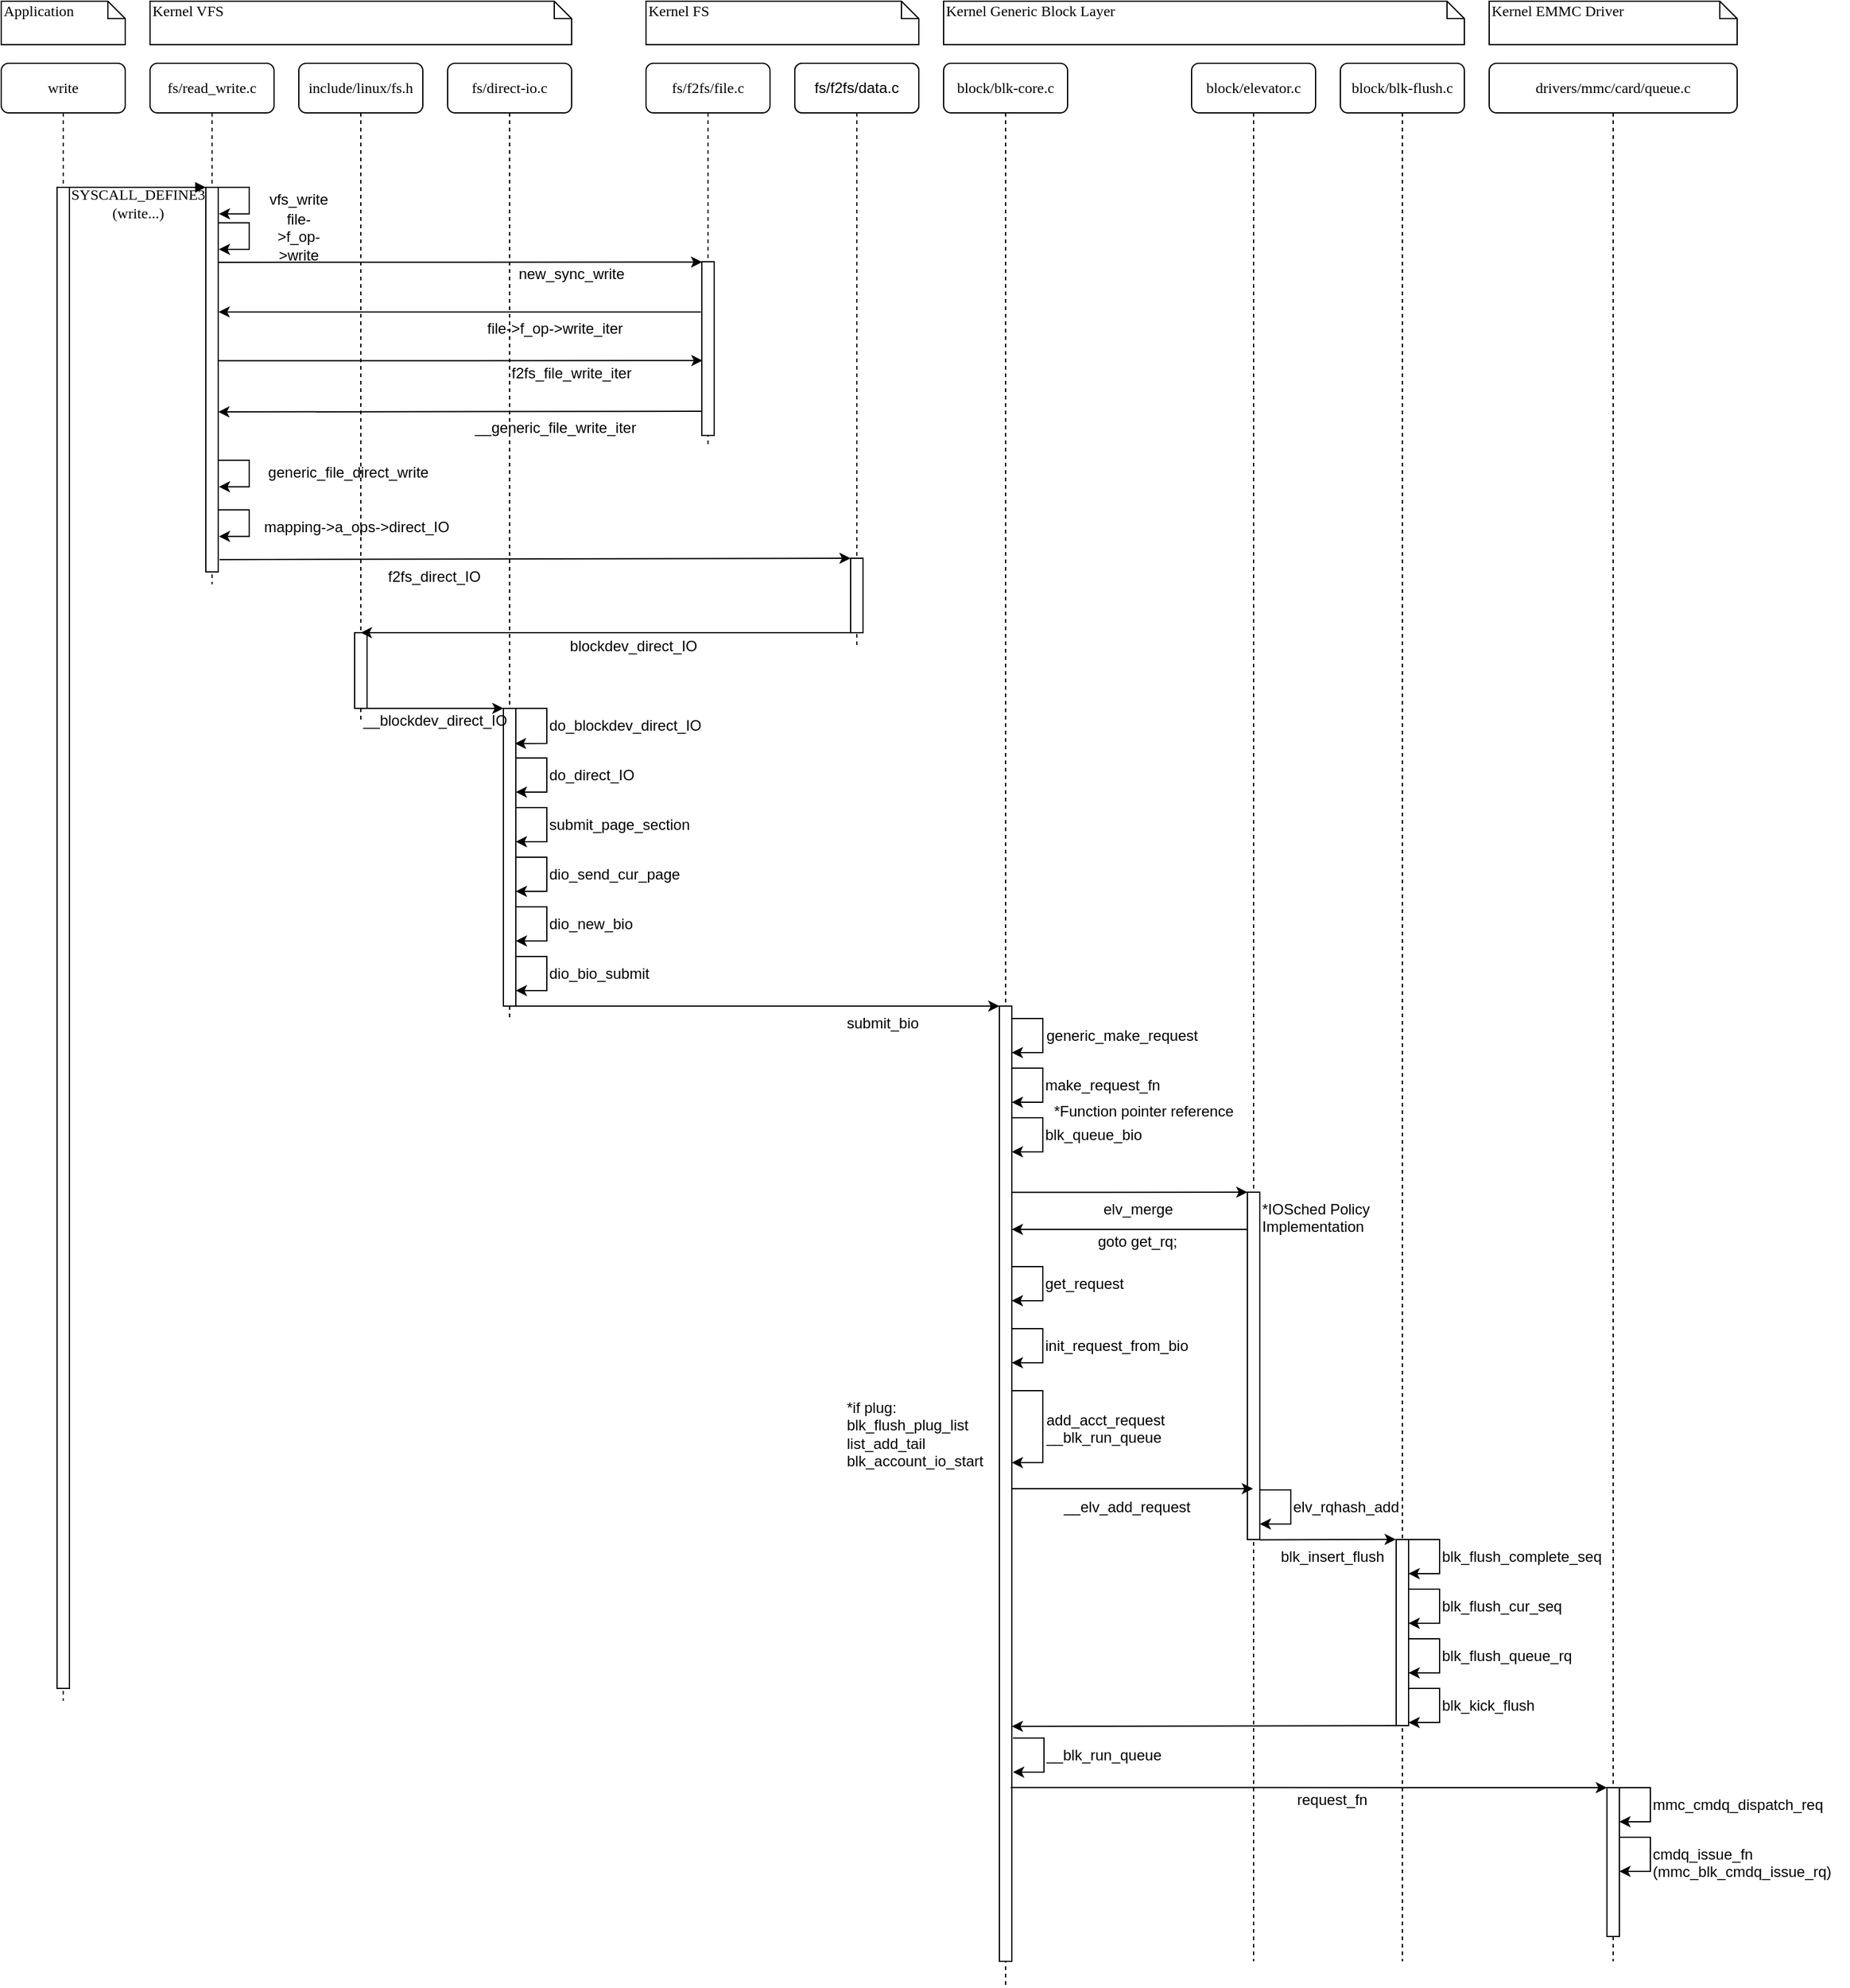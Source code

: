 <mxfile version="12.6.5" type="device"><diagram name="Page-1" id="13e1069c-82ec-6db2-03f1-153e76fe0fe0"><mxGraphModel dx="569" dy="312" grid="1" gridSize="10" guides="1" tooltips="1" connect="1" arrows="1" fold="1" page="1" pageScale="1" pageWidth="1100" pageHeight="850" background="#ffffff" math="0" shadow="0"><root><mxCell id="0"/><mxCell id="1" parent="0"/><mxCell id="7baba1c4bc27f4b0-2" value="fs/read_write.c" style="shape=umlLifeline;perimeter=lifelinePerimeter;whiteSpace=wrap;html=1;container=1;collapsible=0;recursiveResize=0;outlineConnect=0;rounded=1;shadow=0;comic=0;labelBackgroundColor=none;strokeWidth=1;fontFamily=Verdana;fontSize=12;align=center;" parent="1" vertex="1"><mxGeometry x="160" y="90" width="100" height="420" as="geometry"/></mxCell><mxCell id="7baba1c4bc27f4b0-3" value="fs/f2fs/file.c" style="shape=umlLifeline;perimeter=lifelinePerimeter;whiteSpace=wrap;html=1;container=1;collapsible=0;recursiveResize=0;outlineConnect=0;rounded=1;shadow=0;comic=0;labelBackgroundColor=none;strokeWidth=1;fontFamily=Verdana;fontSize=12;align=center;" parent="1" vertex="1"><mxGeometry x="560" y="90" width="100" height="310" as="geometry"/></mxCell><mxCell id="7baba1c4bc27f4b0-13" value="" style="html=1;points=[];perimeter=orthogonalPerimeter;rounded=0;shadow=0;comic=0;labelBackgroundColor=none;strokeWidth=1;fontFamily=Verdana;fontSize=12;align=center;" parent="7baba1c4bc27f4b0-3" vertex="1"><mxGeometry x="45" y="160" width="10" height="140" as="geometry"/></mxCell><mxCell id="7baba1c4bc27f4b0-5" value="include/linux/fs.h" style="shape=umlLifeline;perimeter=lifelinePerimeter;whiteSpace=wrap;html=1;container=1;collapsible=0;recursiveResize=0;outlineConnect=0;rounded=1;shadow=0;comic=0;labelBackgroundColor=none;strokeWidth=1;fontFamily=Verdana;fontSize=12;align=center;" parent="1" vertex="1"><mxGeometry x="280" y="90" width="100" height="530" as="geometry"/></mxCell><mxCell id="0Uf66mlIZBDruTXCFfP_-31" value="" style="rounded=0;whiteSpace=wrap;html=1;" parent="7baba1c4bc27f4b0-5" vertex="1"><mxGeometry x="45" y="459" width="10" height="61" as="geometry"/></mxCell><mxCell id="0Uf66mlIZBDruTXCFfP_-17" value="generic_file_direct_write" style="text;html=1;strokeColor=none;fillColor=none;align=center;verticalAlign=middle;whiteSpace=wrap;rounded=0;" parent="7baba1c4bc27f4b0-5" vertex="1"><mxGeometry x="20" y="320" width="40" height="20" as="geometry"/></mxCell><mxCell id="7baba1c4bc27f4b0-8" value="write" style="shape=umlLifeline;perimeter=lifelinePerimeter;whiteSpace=wrap;html=1;container=1;collapsible=0;recursiveResize=0;outlineConnect=0;rounded=1;shadow=0;comic=0;labelBackgroundColor=none;strokeWidth=1;fontFamily=Verdana;fontSize=12;align=center;" parent="1" vertex="1"><mxGeometry x="40" y="90" width="100" height="1320" as="geometry"/></mxCell><mxCell id="7baba1c4bc27f4b0-9" value="" style="html=1;points=[];perimeter=orthogonalPerimeter;rounded=0;shadow=0;comic=0;labelBackgroundColor=none;strokeWidth=1;fontFamily=Verdana;fontSize=12;align=center;" parent="7baba1c4bc27f4b0-8" vertex="1"><mxGeometry x="45" y="100" width="10" height="1210" as="geometry"/></mxCell><mxCell id="7baba1c4bc27f4b0-11" value="&lt;div&gt;SYSCALL_DEFINE3&lt;/div&gt;&lt;div&gt;(write...)&lt;/div&gt;" style="html=1;verticalAlign=bottom;endArrow=block;entryX=0;entryY=0;labelBackgroundColor=none;fontFamily=Verdana;fontSize=12;edgeStyle=elbowEdgeStyle;elbow=vertical;entryDx=0;entryDy=0;" parent="1" source="7baba1c4bc27f4b0-9" target="0Uf66mlIZBDruTXCFfP_-111" edge="1"><mxGeometry y="-30" relative="1" as="geometry"><mxPoint x="220" y="190" as="sourcePoint"/><mxPoint x="285" y="180" as="targetPoint"/><mxPoint as="offset"/></mxGeometry></mxCell><mxCell id="7baba1c4bc27f4b0-40" value="Application" style="shape=note;whiteSpace=wrap;html=1;size=14;verticalAlign=top;align=left;spacingTop=-6;rounded=0;shadow=0;comic=0;labelBackgroundColor=none;strokeWidth=1;fontFamily=Verdana;fontSize=12" parent="1" vertex="1"><mxGeometry x="40" y="40" width="100" height="35" as="geometry"/></mxCell><mxCell id="7baba1c4bc27f4b0-41" value="Kernel VFS" style="shape=note;whiteSpace=wrap;html=1;size=14;verticalAlign=top;align=left;spacingTop=-6;rounded=0;shadow=0;comic=0;labelBackgroundColor=none;strokeWidth=1;fontFamily=Verdana;fontSize=12" parent="1" vertex="1"><mxGeometry x="160" y="40" width="340" height="35" as="geometry"/></mxCell><mxCell id="7baba1c4bc27f4b0-42" value="Kernel FS" style="shape=note;whiteSpace=wrap;html=1;size=14;verticalAlign=top;align=left;spacingTop=-6;rounded=0;shadow=0;comic=0;labelBackgroundColor=none;strokeWidth=1;fontFamily=Verdana;fontSize=12" parent="1" vertex="1"><mxGeometry x="560" y="40" width="220" height="35" as="geometry"/></mxCell><mxCell id="0Uf66mlIZBDruTXCFfP_-3" value="vfs_write" style="text;html=1;strokeColor=none;fillColor=none;align=center;verticalAlign=middle;whiteSpace=wrap;rounded=0;" parent="1" vertex="1"><mxGeometry x="260" y="190" width="40" height="20" as="geometry"/></mxCell><mxCell id="0Uf66mlIZBDruTXCFfP_-5" value="file-&amp;gt;f_op-&amp;gt;write" style="text;html=1;strokeColor=none;fillColor=none;align=center;verticalAlign=middle;whiteSpace=wrap;rounded=0;" parent="1" vertex="1"><mxGeometry x="260" y="220" width="40" height="20" as="geometry"/></mxCell><mxCell id="0Uf66mlIZBDruTXCFfP_-6" value="" style="endArrow=classic;html=1;exitX=0.917;exitY=0.195;exitDx=0;exitDy=0;exitPerimeter=0;entryX=0.028;entryY=0.002;entryDx=0;entryDy=0;entryPerimeter=0;" parent="1" source="0Uf66mlIZBDruTXCFfP_-111" target="7baba1c4bc27f4b0-13" edge="1"><mxGeometry width="50" height="50" relative="1" as="geometry"><mxPoint x="210" y="250" as="sourcePoint"/><mxPoint x="600" y="250" as="targetPoint"/></mxGeometry></mxCell><mxCell id="0Uf66mlIZBDruTXCFfP_-7" value="new_sync_write" style="text;html=1;strokeColor=none;fillColor=none;align=center;verticalAlign=middle;whiteSpace=wrap;rounded=0;" parent="1" vertex="1"><mxGeometry x="480" y="250" width="40" height="20" as="geometry"/></mxCell><mxCell id="0Uf66mlIZBDruTXCFfP_-11" value="file-&gt;f_op-&gt;write_iter" style="text;html=1;" parent="1" vertex="1"><mxGeometry x="430" y="290" width="140" height="30" as="geometry"/></mxCell><mxCell id="0Uf66mlIZBDruTXCFfP_-12" value="" style="endArrow=classic;html=1;exitX=0.889;exitY=0.451;exitDx=0;exitDy=0;exitPerimeter=0;entryX=0.056;entryY=0.569;entryDx=0;entryDy=0;entryPerimeter=0;" parent="1" source="0Uf66mlIZBDruTXCFfP_-111" target="7baba1c4bc27f4b0-13" edge="1"><mxGeometry width="50" height="50" relative="1" as="geometry"><mxPoint x="209.5" y="330.02" as="sourcePoint"/><mxPoint x="600" y="330" as="targetPoint"/></mxGeometry></mxCell><mxCell id="0Uf66mlIZBDruTXCFfP_-13" value="f2fs_file_write_iter" style="text;html=1;strokeColor=none;fillColor=none;align=center;verticalAlign=middle;whiteSpace=wrap;rounded=0;" parent="1" vertex="1"><mxGeometry x="480" y="330" width="40" height="20" as="geometry"/></mxCell><mxCell id="0Uf66mlIZBDruTXCFfP_-14" value="" style="endArrow=classic;html=1;entryX=1;entryY=0.584;entryDx=0;entryDy=0;entryPerimeter=0;exitX=0.028;exitY=0.861;exitDx=0;exitDy=0;exitPerimeter=0;" parent="1" source="7baba1c4bc27f4b0-13" target="0Uf66mlIZBDruTXCFfP_-111" edge="1"><mxGeometry width="50" height="50" relative="1" as="geometry"><mxPoint x="600" y="371" as="sourcePoint"/><mxPoint x="210" y="369.09" as="targetPoint"/></mxGeometry></mxCell><mxCell id="0Uf66mlIZBDruTXCFfP_-16" value="__generic_file_write_iter" style="text;html=1;" parent="1" vertex="1"><mxGeometry x="420" y="370" width="160" height="30" as="geometry"/></mxCell><mxCell id="0Uf66mlIZBDruTXCFfP_-21" value="mapping-&gt;a_ops-&gt;direct_IO" style="text;html=1;" parent="1" vertex="1"><mxGeometry x="250" y="450" width="180" height="30" as="geometry"/></mxCell><mxCell id="0Uf66mlIZBDruTXCFfP_-22" value="" style="endArrow=classic;html=1;exitX=1.1;exitY=0.968;exitDx=0;exitDy=0;exitPerimeter=0;entryX=0;entryY=0;entryDx=0;entryDy=0;" parent="1" target="0Uf66mlIZBDruTXCFfP_-74" edge="1"><mxGeometry width="50" height="50" relative="1" as="geometry"><mxPoint x="216" y="490.08" as="sourcePoint"/><mxPoint x="920" y="490" as="targetPoint"/></mxGeometry></mxCell><mxCell id="0Uf66mlIZBDruTXCFfP_-26" value="f2fs_direct_IO" style="text;html=1;" parent="1" vertex="1"><mxGeometry x="350" y="490" width="100" height="30" as="geometry"/></mxCell><mxCell id="0Uf66mlIZBDruTXCFfP_-32" value="" style="endArrow=classic;html=1;exitX=0.5;exitY=1;exitDx=0;exitDy=0;" parent="1" source="0Uf66mlIZBDruTXCFfP_-74" target="7baba1c4bc27f4b0-5" edge="1"><mxGeometry width="50" height="50" relative="1" as="geometry"><mxPoint x="900" y="590" as="sourcePoint"/><mxPoint x="500" y="340" as="targetPoint"/></mxGeometry></mxCell><mxCell id="0Uf66mlIZBDruTXCFfP_-33" value="blockdev_direct_IO" style="text;html=1;strokeColor=none;fillColor=none;align=center;verticalAlign=middle;whiteSpace=wrap;rounded=0;" parent="1" vertex="1"><mxGeometry x="530" y="550" width="40" height="20" as="geometry"/></mxCell><mxCell id="0Uf66mlIZBDruTXCFfP_-39" value="fs/direct-io.c" style="shape=umlLifeline;perimeter=lifelinePerimeter;whiteSpace=wrap;html=1;container=1;collapsible=0;recursiveResize=0;outlineConnect=0;rounded=1;shadow=0;comic=0;labelBackgroundColor=none;strokeWidth=1;fontFamily=Verdana;fontSize=12;align=center;" parent="1" vertex="1"><mxGeometry x="400" y="90" width="100" height="770" as="geometry"/></mxCell><mxCell id="0Uf66mlIZBDruTXCFfP_-40" value="" style="rounded=0;whiteSpace=wrap;html=1;" parent="0Uf66mlIZBDruTXCFfP_-39" vertex="1"><mxGeometry x="45" y="520" width="10" height="240" as="geometry"/></mxCell><mxCell id="0Uf66mlIZBDruTXCFfP_-53" style="edgeStyle=orthogonalEdgeStyle;rounded=0;orthogonalLoop=1;jettySize=auto;html=1;exitX=1;exitY=0;exitDx=0;exitDy=0;entryX=0.93;entryY=0.118;entryDx=0;entryDy=0;entryPerimeter=0;" parent="0Uf66mlIZBDruTXCFfP_-39" source="0Uf66mlIZBDruTXCFfP_-40" target="0Uf66mlIZBDruTXCFfP_-40" edge="1"><mxGeometry relative="1" as="geometry"><mxPoint x="70" y="548" as="targetPoint"/><Array as="points"><mxPoint x="80" y="520"/><mxPoint x="80" y="548"/></Array></mxGeometry></mxCell><mxCell id="0Uf66mlIZBDruTXCFfP_-41" style="edgeStyle=orthogonalEdgeStyle;rounded=0;orthogonalLoop=1;jettySize=auto;html=1;exitX=1;exitY=1;exitDx=0;exitDy=0;entryX=0;entryY=0;entryDx=0;entryDy=0;" parent="1" source="0Uf66mlIZBDruTXCFfP_-31" target="0Uf66mlIZBDruTXCFfP_-40" edge="1"><mxGeometry relative="1" as="geometry"><Array as="points"><mxPoint x="370" y="610"/><mxPoint x="370" y="610"/></Array></mxGeometry></mxCell><mxCell id="0Uf66mlIZBDruTXCFfP_-42" value="__blockdev_direct_IO" style="text;html=1;strokeColor=none;fillColor=none;align=center;verticalAlign=middle;whiteSpace=wrap;rounded=0;" parent="1" vertex="1"><mxGeometry x="370" y="610" width="40" height="20" as="geometry"/></mxCell><mxCell id="0Uf66mlIZBDruTXCFfP_-48" value="do_blockdev_direct_IO" style="text;html=1;" parent="1" vertex="1"><mxGeometry x="480" y="610" width="150" height="30" as="geometry"/></mxCell><mxCell id="0Uf66mlIZBDruTXCFfP_-54" style="edgeStyle=orthogonalEdgeStyle;rounded=0;orthogonalLoop=1;jettySize=auto;html=1;exitX=1;exitY=0;exitDx=0;exitDy=0;entryX=1;entryY=0.25;entryDx=0;entryDy=0;" parent="1" edge="1"><mxGeometry relative="1" as="geometry"><mxPoint x="455" y="650" as="sourcePoint"/><mxPoint x="455" y="677.5" as="targetPoint"/><Array as="points"><mxPoint x="480" y="650"/><mxPoint x="480" y="678"/></Array></mxGeometry></mxCell><mxCell id="0Uf66mlIZBDruTXCFfP_-55" value="do_direct_IO" style="text;html=1;" parent="1" vertex="1"><mxGeometry x="480" y="650" width="100" height="30" as="geometry"/></mxCell><mxCell id="0Uf66mlIZBDruTXCFfP_-56" value="submit_page_section" style="text;html=1;" parent="1" vertex="1"><mxGeometry x="480" y="690" width="140" height="30" as="geometry"/></mxCell><mxCell id="0Uf66mlIZBDruTXCFfP_-57" style="edgeStyle=orthogonalEdgeStyle;rounded=0;orthogonalLoop=1;jettySize=auto;html=1;exitX=1;exitY=0;exitDx=0;exitDy=0;entryX=1;entryY=0.25;entryDx=0;entryDy=0;" parent="1" edge="1"><mxGeometry relative="1" as="geometry"><mxPoint x="455" y="690" as="sourcePoint"/><mxPoint x="455" y="717.5" as="targetPoint"/><Array as="points"><mxPoint x="480" y="690"/><mxPoint x="480" y="718"/></Array></mxGeometry></mxCell><mxCell id="0Uf66mlIZBDruTXCFfP_-61" value="dio_send_cur_page" style="text;html=1;" parent="1" vertex="1"><mxGeometry x="480" y="730" width="140" height="30" as="geometry"/></mxCell><mxCell id="0Uf66mlIZBDruTXCFfP_-62" style="edgeStyle=orthogonalEdgeStyle;rounded=0;orthogonalLoop=1;jettySize=auto;html=1;exitX=1;exitY=0;exitDx=0;exitDy=0;entryX=1;entryY=0.25;entryDx=0;entryDy=0;" parent="1" edge="1"><mxGeometry relative="1" as="geometry"><mxPoint x="455" y="730" as="sourcePoint"/><mxPoint x="455" y="757.5" as="targetPoint"/><Array as="points"><mxPoint x="480" y="730"/><mxPoint x="480" y="758"/></Array></mxGeometry></mxCell><mxCell id="0Uf66mlIZBDruTXCFfP_-64" value="dio_new_bio" style="text;html=1;" parent="1" vertex="1"><mxGeometry x="480" y="770" width="100" height="30" as="geometry"/></mxCell><mxCell id="0Uf66mlIZBDruTXCFfP_-65" style="edgeStyle=orthogonalEdgeStyle;rounded=0;orthogonalLoop=1;jettySize=auto;html=1;exitX=1;exitY=0;exitDx=0;exitDy=0;entryX=1;entryY=0.25;entryDx=0;entryDy=0;" parent="1" edge="1"><mxGeometry relative="1" as="geometry"><mxPoint x="455" y="770" as="sourcePoint"/><mxPoint x="455" y="797.5" as="targetPoint"/><Array as="points"><mxPoint x="480" y="770"/><mxPoint x="480" y="798"/></Array></mxGeometry></mxCell><mxCell id="0Uf66mlIZBDruTXCFfP_-72" value="" style="shape=umlLifeline;perimeter=lifelinePerimeter;whiteSpace=wrap;html=1;container=1;collapsible=0;recursiveResize=0;outlineConnect=0;rounded=1;shadow=0;comic=0;labelBackgroundColor=none;strokeWidth=1;fontFamily=Verdana;fontSize=12;align=center;" parent="1" vertex="1" connectable="0"><mxGeometry x="680" y="90" width="100" height="470" as="geometry"/></mxCell><mxCell id="0Uf66mlIZBDruTXCFfP_-70" value="fs/f2fs/data.c" style="rounded=1;whiteSpace=wrap;html=1;" parent="0Uf66mlIZBDruTXCFfP_-72" vertex="1"><mxGeometry width="100" height="40" as="geometry"/></mxCell><mxCell id="0Uf66mlIZBDruTXCFfP_-74" value="" style="rounded=0;whiteSpace=wrap;html=1;" parent="0Uf66mlIZBDruTXCFfP_-72" vertex="1"><mxGeometry x="45" y="399" width="10" height="60" as="geometry"/></mxCell><mxCell id="0Uf66mlIZBDruTXCFfP_-77" value="dio_bio_submit" style="text;html=1;" parent="1" vertex="1"><mxGeometry x="480" y="810" width="110" height="30" as="geometry"/></mxCell><mxCell id="0Uf66mlIZBDruTXCFfP_-78" style="edgeStyle=orthogonalEdgeStyle;rounded=0;orthogonalLoop=1;jettySize=auto;html=1;exitX=1;exitY=0;exitDx=0;exitDy=0;entryX=1;entryY=0.25;entryDx=0;entryDy=0;" parent="1" edge="1"><mxGeometry relative="1" as="geometry"><mxPoint x="455" y="810" as="sourcePoint"/><mxPoint x="455" y="837.5" as="targetPoint"/><Array as="points"><mxPoint x="480" y="810"/><mxPoint x="480" y="838"/></Array></mxGeometry></mxCell><mxCell id="0Uf66mlIZBDruTXCFfP_-79" value="Kernel Generic Block Layer" style="shape=note;whiteSpace=wrap;html=1;size=14;verticalAlign=top;align=left;spacingTop=-6;rounded=0;shadow=0;comic=0;labelBackgroundColor=none;strokeWidth=1;fontFamily=Verdana;fontSize=12" parent="1" vertex="1"><mxGeometry x="800" y="40" width="420" height="35" as="geometry"/></mxCell><mxCell id="0Uf66mlIZBDruTXCFfP_-84" value="block/blk-core.c" style="shape=umlLifeline;perimeter=lifelinePerimeter;whiteSpace=wrap;html=1;container=1;collapsible=0;recursiveResize=0;outlineConnect=0;rounded=1;shadow=0;comic=0;labelBackgroundColor=none;strokeWidth=1;fontFamily=Verdana;fontSize=12;align=center;" parent="1" vertex="1"><mxGeometry x="800" y="90" width="100" height="1550" as="geometry"/></mxCell><mxCell id="0Uf66mlIZBDruTXCFfP_-100" value="" style="rounded=0;whiteSpace=wrap;html=1;" parent="0Uf66mlIZBDruTXCFfP_-84" vertex="1"><mxGeometry x="45" y="760" width="10" height="770" as="geometry"/></mxCell><mxCell id="0Uf66mlIZBDruTXCFfP_-88" style="edgeStyle=orthogonalEdgeStyle;rounded=0;orthogonalLoop=1;jettySize=auto;html=1;entryX=0;entryY=0;entryDx=0;entryDy=0;exitX=0.5;exitY=1;exitDx=0;exitDy=0;exitPerimeter=0;" parent="1" source="0Uf66mlIZBDruTXCFfP_-40" target="0Uf66mlIZBDruTXCFfP_-100" edge="1"><mxGeometry relative="1" as="geometry"><mxPoint x="460" y="850" as="sourcePoint"/><mxPoint x="930" y="850" as="targetPoint"/><Array as="points"><mxPoint x="560" y="850"/><mxPoint x="560" y="850"/></Array></mxGeometry></mxCell><mxCell id="0Uf66mlIZBDruTXCFfP_-90" value="submit_bio" style="text;html=1;" parent="1" vertex="1"><mxGeometry x="720" y="850" width="90" height="30" as="geometry"/></mxCell><mxCell id="0Uf66mlIZBDruTXCFfP_-93" style="edgeStyle=orthogonalEdgeStyle;rounded=0;orthogonalLoop=1;jettySize=auto;html=1;exitX=1;exitY=0;exitDx=0;exitDy=0;entryX=1;entryY=0.25;entryDx=0;entryDy=0;" parent="1" edge="1"><mxGeometry relative="1" as="geometry"><mxPoint x="855" y="860" as="sourcePoint"/><mxPoint x="855" y="887.5" as="targetPoint"/><Array as="points"><mxPoint x="880" y="860"/><mxPoint x="880" y="888"/></Array></mxGeometry></mxCell><mxCell id="0Uf66mlIZBDruTXCFfP_-94" value="generic_make_request" style="text;html=1;" parent="1" vertex="1"><mxGeometry x="881" y="860" width="150" height="30" as="geometry"/></mxCell><mxCell id="0Uf66mlIZBDruTXCFfP_-95" value="make_request_fn" style="text;html=1;" parent="1" vertex="1"><mxGeometry x="880" y="900" width="120" height="30" as="geometry"/></mxCell><mxCell id="0Uf66mlIZBDruTXCFfP_-96" style="edgeStyle=orthogonalEdgeStyle;rounded=0;orthogonalLoop=1;jettySize=auto;html=1;exitX=1;exitY=0;exitDx=0;exitDy=0;entryX=1;entryY=0.25;entryDx=0;entryDy=0;" parent="1" edge="1"><mxGeometry relative="1" as="geometry"><mxPoint x="855" y="900" as="sourcePoint"/><mxPoint x="855" y="927.5" as="targetPoint"/><Array as="points"><mxPoint x="880" y="900"/><mxPoint x="880" y="928"/></Array></mxGeometry></mxCell><mxCell id="0Uf66mlIZBDruTXCFfP_-97" value="blk_queue_bio" style="text;html=1;" parent="1" vertex="1"><mxGeometry x="880" y="940" width="110" height="30" as="geometry"/></mxCell><mxCell id="0Uf66mlIZBDruTXCFfP_-98" style="edgeStyle=orthogonalEdgeStyle;rounded=0;orthogonalLoop=1;jettySize=auto;html=1;exitX=1;exitY=0;exitDx=0;exitDy=0;entryX=1;entryY=0.25;entryDx=0;entryDy=0;" parent="1" edge="1"><mxGeometry relative="1" as="geometry"><mxPoint x="855" y="940" as="sourcePoint"/><mxPoint x="855" y="967.5" as="targetPoint"/><Array as="points"><mxPoint x="880" y="940"/><mxPoint x="880" y="968"/></Array></mxGeometry></mxCell><mxCell id="0Uf66mlIZBDruTXCFfP_-102" value="block/elevator.c" style="shape=umlLifeline;perimeter=lifelinePerimeter;whiteSpace=wrap;html=1;container=1;collapsible=0;recursiveResize=0;outlineConnect=0;rounded=1;shadow=0;comic=0;labelBackgroundColor=none;strokeWidth=1;fontFamily=Verdana;fontSize=12;align=center;" parent="1" vertex="1"><mxGeometry x="1000" y="90" width="100" height="1530" as="geometry"/></mxCell><mxCell id="0Uf66mlIZBDruTXCFfP_-104" value="" style="rounded=0;whiteSpace=wrap;html=1;" parent="1" vertex="1"><mxGeometry x="1045" y="1000" width="10" height="280" as="geometry"/></mxCell><mxCell id="0Uf66mlIZBDruTXCFfP_-107" value="&lt;span style=&quot;white-space: normal&quot;&gt;elv_merge&lt;/span&gt;" style="text;html=1;" parent="1" vertex="1"><mxGeometry x="926.5" y="1000" width="59" height="30" as="geometry"/></mxCell><mxCell id="0Uf66mlIZBDruTXCFfP_-108" value="Kernel EMMC Driver" style="shape=note;whiteSpace=wrap;html=1;size=14;verticalAlign=top;align=left;spacingTop=-6;rounded=0;shadow=0;comic=0;labelBackgroundColor=none;strokeWidth=1;fontFamily=Verdana;fontSize=12" parent="1" vertex="1"><mxGeometry x="1240" y="40" width="200" height="35" as="geometry"/></mxCell><mxCell id="0Uf66mlIZBDruTXCFfP_-109" value="drivers/mmc/card/queue.c" style="shape=umlLifeline;perimeter=lifelinePerimeter;whiteSpace=wrap;html=1;container=1;collapsible=0;recursiveResize=0;outlineConnect=0;rounded=1;shadow=0;comic=0;labelBackgroundColor=none;strokeWidth=1;fontFamily=Verdana;fontSize=12;align=center;" parent="1" vertex="1"><mxGeometry x="1240" y="90" width="200" height="1530" as="geometry"/></mxCell><mxCell id="0Uf66mlIZBDruTXCFfP_-112" style="edgeStyle=orthogonalEdgeStyle;rounded=0;orthogonalLoop=1;jettySize=auto;html=1;exitX=1;exitY=0;exitDx=0;exitDy=0;entryX=1.051;entryY=0.069;entryDx=0;entryDy=0;entryPerimeter=0;" parent="1" source="0Uf66mlIZBDruTXCFfP_-111" target="0Uf66mlIZBDruTXCFfP_-111" edge="1"><mxGeometry relative="1" as="geometry"><mxPoint x="270" y="171.163" as="targetPoint"/><Array as="points"><mxPoint x="240" y="190"/><mxPoint x="240" y="211"/></Array></mxGeometry></mxCell><mxCell id="0Uf66mlIZBDruTXCFfP_-111" value="" style="rounded=0;whiteSpace=wrap;html=1;" parent="1" vertex="1"><mxGeometry x="205" y="190" width="10" height="310" as="geometry"/></mxCell><mxCell id="0Uf66mlIZBDruTXCFfP_-113" style="edgeStyle=orthogonalEdgeStyle;rounded=0;orthogonalLoop=1;jettySize=auto;html=1;exitX=1;exitY=0;exitDx=0;exitDy=0;entryX=1.051;entryY=0.069;entryDx=0;entryDy=0;entryPerimeter=0;" parent="1" edge="1"><mxGeometry relative="1" as="geometry"><mxPoint x="215.51" y="239.99" as="targetPoint"/><mxPoint x="215" y="218.6" as="sourcePoint"/><Array as="points"><mxPoint x="240" y="218.6"/><mxPoint x="240" y="239.6"/></Array></mxGeometry></mxCell><mxCell id="0Uf66mlIZBDruTXCFfP_-114" style="edgeStyle=orthogonalEdgeStyle;rounded=0;orthogonalLoop=1;jettySize=auto;html=1;exitX=1;exitY=0;exitDx=0;exitDy=0;entryX=1.051;entryY=0.069;entryDx=0;entryDy=0;entryPerimeter=0;" parent="1" edge="1"><mxGeometry relative="1" as="geometry"><mxPoint x="215.51" y="431.39" as="targetPoint"/><mxPoint x="215" y="410.0" as="sourcePoint"/><Array as="points"><mxPoint x="240" y="410"/><mxPoint x="240" y="431"/></Array></mxGeometry></mxCell><mxCell id="0Uf66mlIZBDruTXCFfP_-115" style="edgeStyle=orthogonalEdgeStyle;rounded=0;orthogonalLoop=1;jettySize=auto;html=1;exitX=1;exitY=0;exitDx=0;exitDy=0;entryX=1.051;entryY=0.069;entryDx=0;entryDy=0;entryPerimeter=0;" parent="1" edge="1"><mxGeometry relative="1" as="geometry"><mxPoint x="215.51" y="471.39" as="targetPoint"/><mxPoint x="215" y="450.0" as="sourcePoint"/><Array as="points"><mxPoint x="240" y="450"/><mxPoint x="240" y="471"/></Array></mxGeometry></mxCell><mxCell id="0Uf66mlIZBDruTXCFfP_-8" value="" style="endArrow=classic;html=1;entryX=1.028;entryY=0.324;entryDx=0;entryDy=0;entryPerimeter=0;exitX=-0.083;exitY=0.289;exitDx=0;exitDy=0;exitPerimeter=0;" parent="1" source="7baba1c4bc27f4b0-13" target="0Uf66mlIZBDruTXCFfP_-111" edge="1"><mxGeometry width="50" height="50" relative="1" as="geometry"><mxPoint x="600" y="290" as="sourcePoint"/><mxPoint x="230" y="290" as="targetPoint"/></mxGeometry></mxCell><mxCell id="udNs83NDgkUkfZLDIguI-3" value="*Function pointer reference" style="text;html=1;align=center;verticalAlign=middle;resizable=0;points=[];autosize=1;" vertex="1" parent="1"><mxGeometry x="881" y="925" width="160" height="20" as="geometry"/></mxCell><mxCell id="udNs83NDgkUkfZLDIguI-5" style="edgeStyle=orthogonalEdgeStyle;rounded=0;orthogonalLoop=1;jettySize=auto;html=1;exitX=0;exitY=0.111;exitDx=0;exitDy=0;exitPerimeter=0;" edge="1" parent="1" source="0Uf66mlIZBDruTXCFfP_-104"><mxGeometry relative="1" as="geometry"><mxPoint x="855" y="1030" as="targetPoint"/><Array as="points"><mxPoint x="1045" y="1030"/></Array></mxGeometry></mxCell><mxCell id="udNs83NDgkUkfZLDIguI-6" value="goto get_rq;" style="text;html=1;align=center;verticalAlign=middle;resizable=0;points=[];autosize=1;" vertex="1" parent="1"><mxGeometry x="916" y="1030" width="80" height="20" as="geometry"/></mxCell><mxCell id="udNs83NDgkUkfZLDIguI-7" value="get_request" style="text;html=1;" vertex="1" parent="1"><mxGeometry x="880" y="1060" width="110" height="30" as="geometry"/></mxCell><mxCell id="udNs83NDgkUkfZLDIguI-8" style="edgeStyle=orthogonalEdgeStyle;rounded=0;orthogonalLoop=1;jettySize=auto;html=1;exitX=1;exitY=0;exitDx=0;exitDy=0;entryX=1;entryY=0.25;entryDx=0;entryDy=0;" edge="1" parent="1"><mxGeometry relative="1" as="geometry"><mxPoint x="855" y="1060" as="sourcePoint"/><mxPoint x="855" y="1087.5" as="targetPoint"/><Array as="points"><mxPoint x="880" y="1060"/><mxPoint x="880" y="1088"/></Array></mxGeometry></mxCell><mxCell id="udNs83NDgkUkfZLDIguI-9" value="init_request_from_bio" style="text;html=1;" vertex="1" parent="1"><mxGeometry x="880" y="1110" width="140" height="30" as="geometry"/></mxCell><mxCell id="udNs83NDgkUkfZLDIguI-10" style="edgeStyle=orthogonalEdgeStyle;rounded=0;orthogonalLoop=1;jettySize=auto;html=1;exitX=1;exitY=0;exitDx=0;exitDy=0;entryX=1;entryY=0.25;entryDx=0;entryDy=0;" edge="1" parent="1"><mxGeometry relative="1" as="geometry"><mxPoint x="855" y="1110" as="sourcePoint"/><mxPoint x="855" y="1137.5" as="targetPoint"/><Array as="points"><mxPoint x="880" y="1110"/><mxPoint x="880" y="1138"/></Array></mxGeometry></mxCell><mxCell id="udNs83NDgkUkfZLDIguI-11" value="" style="endArrow=classic;html=1;exitX=1.019;exitY=0.195;exitDx=0;exitDy=0;exitPerimeter=0;entryX=0;entryY=0;entryDx=0;entryDy=0;" edge="1" parent="1" source="0Uf66mlIZBDruTXCFfP_-100" target="0Uf66mlIZBDruTXCFfP_-104"><mxGeometry width="50" height="50" relative="1" as="geometry"><mxPoint x="860" y="1000" as="sourcePoint"/><mxPoint x="910" y="1000" as="targetPoint"/></mxGeometry></mxCell><mxCell id="udNs83NDgkUkfZLDIguI-12" style="edgeStyle=orthogonalEdgeStyle;rounded=0;orthogonalLoop=1;jettySize=auto;html=1;exitX=1;exitY=0;exitDx=0;exitDy=0;" edge="1" parent="1"><mxGeometry relative="1" as="geometry"><mxPoint x="854.97" y="1160" as="sourcePoint"/><mxPoint x="855" y="1218" as="targetPoint"/><Array as="points"><mxPoint x="880" y="1160"/><mxPoint x="880" y="1218"/></Array></mxGeometry></mxCell><mxCell id="udNs83NDgkUkfZLDIguI-14" value="*if plug:&lt;br&gt;blk_flush_plug_list&lt;br&gt;list_add_tail&lt;br&gt;blk_account_io_start" style="text;html=1;" vertex="1" parent="1"><mxGeometry x="720" y="1160" width="120" height="70" as="geometry"/></mxCell><mxCell id="udNs83NDgkUkfZLDIguI-19" value="add_acct_request&lt;br&gt;__blk_run_queue" style="text;html=1;" vertex="1" parent="1"><mxGeometry x="881" y="1170" width="110" height="30" as="geometry"/></mxCell><mxCell id="udNs83NDgkUkfZLDIguI-21" value="" style="endArrow=classic;html=1;fontSize=24;" edge="1" parent="1" target="0Uf66mlIZBDruTXCFfP_-102"><mxGeometry width="50" height="50" relative="1" as="geometry"><mxPoint x="855" y="1239" as="sourcePoint"/><mxPoint x="1040" y="1239" as="targetPoint"/></mxGeometry></mxCell><mxCell id="udNs83NDgkUkfZLDIguI-23" value="__elv_add_request" style="text;html=1;fontSize=12;" vertex="1" parent="1"><mxGeometry x="895" y="1240" width="110" height="20" as="geometry"/></mxCell><mxCell id="udNs83NDgkUkfZLDIguI-25" value="elv_rqhash_add&amp;nbsp;" style="text;html=1;fontSize=12;" vertex="1" parent="1"><mxGeometry x="1080" y="1240" width="110" height="30" as="geometry"/></mxCell><mxCell id="udNs83NDgkUkfZLDIguI-26" style="edgeStyle=orthogonalEdgeStyle;rounded=0;orthogonalLoop=1;jettySize=auto;html=1;exitX=1;exitY=0;exitDx=0;exitDy=0;entryX=1;entryY=0.25;entryDx=0;entryDy=0;" edge="1" parent="1"><mxGeometry relative="1" as="geometry"><mxPoint x="1055" y="1240" as="sourcePoint"/><mxPoint x="1055" y="1267.5" as="targetPoint"/><Array as="points"><mxPoint x="1080" y="1240"/><mxPoint x="1080" y="1268"/></Array></mxGeometry></mxCell><mxCell id="udNs83NDgkUkfZLDIguI-27" value="blk_insert_flush" style="text;html=1;fontSize=12;" vertex="1" parent="1"><mxGeometry x="1070" y="1280" width="85" height="30" as="geometry"/></mxCell><mxCell id="udNs83NDgkUkfZLDIguI-28" value="block/blk-flush.c" style="shape=umlLifeline;perimeter=lifelinePerimeter;whiteSpace=wrap;html=1;container=1;collapsible=0;recursiveResize=0;outlineConnect=0;rounded=1;shadow=0;comic=0;labelBackgroundColor=none;strokeWidth=1;fontFamily=Verdana;fontSize=12;align=center;" vertex="1" parent="1"><mxGeometry x="1120" y="90" width="100" height="1530" as="geometry"/></mxCell><mxCell id="udNs83NDgkUkfZLDIguI-29" value="" style="rounded=0;whiteSpace=wrap;html=1;fontSize=12;" vertex="1" parent="udNs83NDgkUkfZLDIguI-28"><mxGeometry x="45" y="1190" width="10" height="150" as="geometry"/></mxCell><mxCell id="udNs83NDgkUkfZLDIguI-30" value="" style="endArrow=classic;html=1;fontSize=12;exitX=0.987;exitY=0.472;exitDx=0;exitDy=0;exitPerimeter=0;entryX=-0.029;entryY=0.048;entryDx=0;entryDy=0;entryPerimeter=0;" edge="1" parent="1"><mxGeometry width="50" height="50" relative="1" as="geometry"><mxPoint x="1054.87" y="1280.2" as="sourcePoint"/><mxPoint x="1164.71" y="1279.88" as="targetPoint"/></mxGeometry></mxCell><mxCell id="udNs83NDgkUkfZLDIguI-32" value="blk_flush_complete_seq" style="text;html=1;fontSize=12;" vertex="1" parent="1"><mxGeometry x="1200" y="1280" width="120" height="30" as="geometry"/></mxCell><mxCell id="udNs83NDgkUkfZLDIguI-33" style="edgeStyle=orthogonalEdgeStyle;rounded=0;orthogonalLoop=1;jettySize=auto;html=1;exitX=1;exitY=0;exitDx=0;exitDy=0;entryX=1;entryY=0.25;entryDx=0;entryDy=0;" edge="1" parent="1"><mxGeometry relative="1" as="geometry"><mxPoint x="1175" y="1280" as="sourcePoint"/><mxPoint x="1175" y="1307.5" as="targetPoint"/><Array as="points"><mxPoint x="1200" y="1280"/><mxPoint x="1200" y="1308"/></Array></mxGeometry></mxCell><mxCell id="udNs83NDgkUkfZLDIguI-37" value="blk_flush_cur_seq" style="text;html=1;fontSize=12;" vertex="1" parent="1"><mxGeometry x="1200" y="1320" width="120" height="30" as="geometry"/></mxCell><mxCell id="udNs83NDgkUkfZLDIguI-38" style="edgeStyle=orthogonalEdgeStyle;rounded=0;orthogonalLoop=1;jettySize=auto;html=1;exitX=1;exitY=0;exitDx=0;exitDy=0;entryX=1;entryY=0.25;entryDx=0;entryDy=0;" edge="1" parent="1"><mxGeometry relative="1" as="geometry"><mxPoint x="1175" y="1320" as="sourcePoint"/><mxPoint x="1175" y="1347.5" as="targetPoint"/><Array as="points"><mxPoint x="1200" y="1320"/><mxPoint x="1200" y="1348"/></Array></mxGeometry></mxCell><mxCell id="udNs83NDgkUkfZLDIguI-39" value="blk_flush_queue_rq" style="text;html=1;fontSize=12;" vertex="1" parent="1"><mxGeometry x="1200" y="1360" width="130" height="30" as="geometry"/></mxCell><mxCell id="udNs83NDgkUkfZLDIguI-40" style="edgeStyle=orthogonalEdgeStyle;rounded=0;orthogonalLoop=1;jettySize=auto;html=1;exitX=1;exitY=0;exitDx=0;exitDy=0;entryX=1;entryY=0.25;entryDx=0;entryDy=0;" edge="1" parent="1"><mxGeometry relative="1" as="geometry"><mxPoint x="1175" y="1360" as="sourcePoint"/><mxPoint x="1175" y="1387.5" as="targetPoint"/><Array as="points"><mxPoint x="1200" y="1360"/><mxPoint x="1200" y="1388"/></Array></mxGeometry></mxCell><mxCell id="udNs83NDgkUkfZLDIguI-41" value="blk_kick_flush" style="text;html=1;fontSize=12;" vertex="1" parent="1"><mxGeometry x="1200" y="1400" width="100" height="30" as="geometry"/></mxCell><mxCell id="udNs83NDgkUkfZLDIguI-42" style="edgeStyle=orthogonalEdgeStyle;rounded=0;orthogonalLoop=1;jettySize=auto;html=1;exitX=1;exitY=0;exitDx=0;exitDy=0;entryX=1;entryY=0.25;entryDx=0;entryDy=0;" edge="1" parent="1"><mxGeometry relative="1" as="geometry"><mxPoint x="1175" y="1400" as="sourcePoint"/><mxPoint x="1175" y="1427.5" as="targetPoint"/><Array as="points"><mxPoint x="1200" y="1400"/><mxPoint x="1200" y="1428"/></Array></mxGeometry></mxCell><mxCell id="udNs83NDgkUkfZLDIguI-48" value="" style="endArrow=classic;html=1;fontSize=12;exitX=0;exitY=1;exitDx=0;exitDy=0;entryX=1;entryY=0.754;entryDx=0;entryDy=0;entryPerimeter=0;" edge="1" parent="1" source="udNs83NDgkUkfZLDIguI-29" target="0Uf66mlIZBDruTXCFfP_-100"><mxGeometry width="50" height="50" relative="1" as="geometry"><mxPoint x="950" y="1670" as="sourcePoint"/><mxPoint x="860" y="1430" as="targetPoint"/></mxGeometry></mxCell><mxCell id="udNs83NDgkUkfZLDIguI-49" value="__blk_run_queue" style="text;html=1;fontSize=12;" vertex="1" parent="1"><mxGeometry x="881" y="1440" width="120" height="30" as="geometry"/></mxCell><mxCell id="udNs83NDgkUkfZLDIguI-50" style="edgeStyle=orthogonalEdgeStyle;rounded=0;orthogonalLoop=1;jettySize=auto;html=1;exitX=1;exitY=0;exitDx=0;exitDy=0;entryX=1;entryY=0.25;entryDx=0;entryDy=0;" edge="1" parent="1"><mxGeometry relative="1" as="geometry"><mxPoint x="855.97" y="1440" as="sourcePoint"/><mxPoint x="855.97" y="1467.5" as="targetPoint"/><Array as="points"><mxPoint x="880.97" y="1440"/><mxPoint x="880.97" y="1468"/></Array></mxGeometry></mxCell><mxCell id="udNs83NDgkUkfZLDIguI-54" value="" style="rounded=0;whiteSpace=wrap;html=1;fontSize=12;" vertex="1" parent="1"><mxGeometry x="1335" y="1480" width="10" height="120" as="geometry"/></mxCell><mxCell id="udNs83NDgkUkfZLDIguI-55" value="" style="endArrow=classic;html=1;fontSize=12;exitX=0.917;exitY=0.818;exitDx=0;exitDy=0;exitPerimeter=0;entryX=0;entryY=0;entryDx=0;entryDy=0;" edge="1" parent="1" source="0Uf66mlIZBDruTXCFfP_-100" target="udNs83NDgkUkfZLDIguI-54"><mxGeometry width="50" height="50" relative="1" as="geometry"><mxPoint x="900" y="1570" as="sourcePoint"/><mxPoint x="950" y="1520" as="targetPoint"/></mxGeometry></mxCell><mxCell id="udNs83NDgkUkfZLDIguI-56" value="mmc_cmdq_dispatch_req" style="text;html=1;fontSize=12;" vertex="1" parent="1"><mxGeometry x="1370" y="1480" width="160" height="30" as="geometry"/></mxCell><mxCell id="udNs83NDgkUkfZLDIguI-57" value="request_fn" style="text;html=1;align=center;verticalAlign=middle;resizable=0;points=[];autosize=1;fontSize=12;" vertex="1" parent="1"><mxGeometry x="1077.5" y="1480" width="70" height="20" as="geometry"/></mxCell><mxCell id="udNs83NDgkUkfZLDIguI-58" style="edgeStyle=orthogonalEdgeStyle;rounded=0;orthogonalLoop=1;jettySize=auto;html=1;exitX=1;exitY=0;exitDx=0;exitDy=0;entryX=1;entryY=0.25;entryDx=0;entryDy=0;" edge="1" parent="1"><mxGeometry relative="1" as="geometry"><mxPoint x="1345" y="1480" as="sourcePoint"/><mxPoint x="1345" y="1507.5" as="targetPoint"/><Array as="points"><mxPoint x="1370" y="1480"/><mxPoint x="1370" y="1508"/></Array></mxGeometry></mxCell><mxCell id="udNs83NDgkUkfZLDIguI-59" value="cmdq_issue_fn&lt;br&gt;(mmc_blk_cmdq_issue_rq)" style="text;html=1;fontSize=12;" vertex="1" parent="1"><mxGeometry x="1370" y="1520" width="110" height="30" as="geometry"/></mxCell><mxCell id="udNs83NDgkUkfZLDIguI-60" style="edgeStyle=orthogonalEdgeStyle;rounded=0;orthogonalLoop=1;jettySize=auto;html=1;exitX=1;exitY=0;exitDx=0;exitDy=0;entryX=1;entryY=0.25;entryDx=0;entryDy=0;" edge="1" parent="1"><mxGeometry relative="1" as="geometry"><mxPoint x="1345" y="1520" as="sourcePoint"/><mxPoint x="1345" y="1547.5" as="targetPoint"/><Array as="points"><mxPoint x="1370" y="1520"/><mxPoint x="1370" y="1548"/></Array></mxGeometry></mxCell><mxCell id="udNs83NDgkUkfZLDIguI-61" value="&lt;h1&gt;&lt;br&gt;&lt;/h1&gt;" style="text;html=1;strokeColor=none;fillColor=none;spacing=5;spacingTop=-20;whiteSpace=wrap;overflow=hidden;rounded=0;fontSize=12;" vertex="1" parent="1"><mxGeometry x="1055" y="1000" width="105" height="110" as="geometry"/></mxCell><mxCell id="udNs83NDgkUkfZLDIguI-63" value="*IOSched Policy Implementation" style="text;html=1;fontSize=12;whiteSpace=wrap;" vertex="1" parent="1"><mxGeometry x="1055" y="1000" width="115" height="40" as="geometry"/></mxCell></root></mxGraphModel></diagram></mxfile>